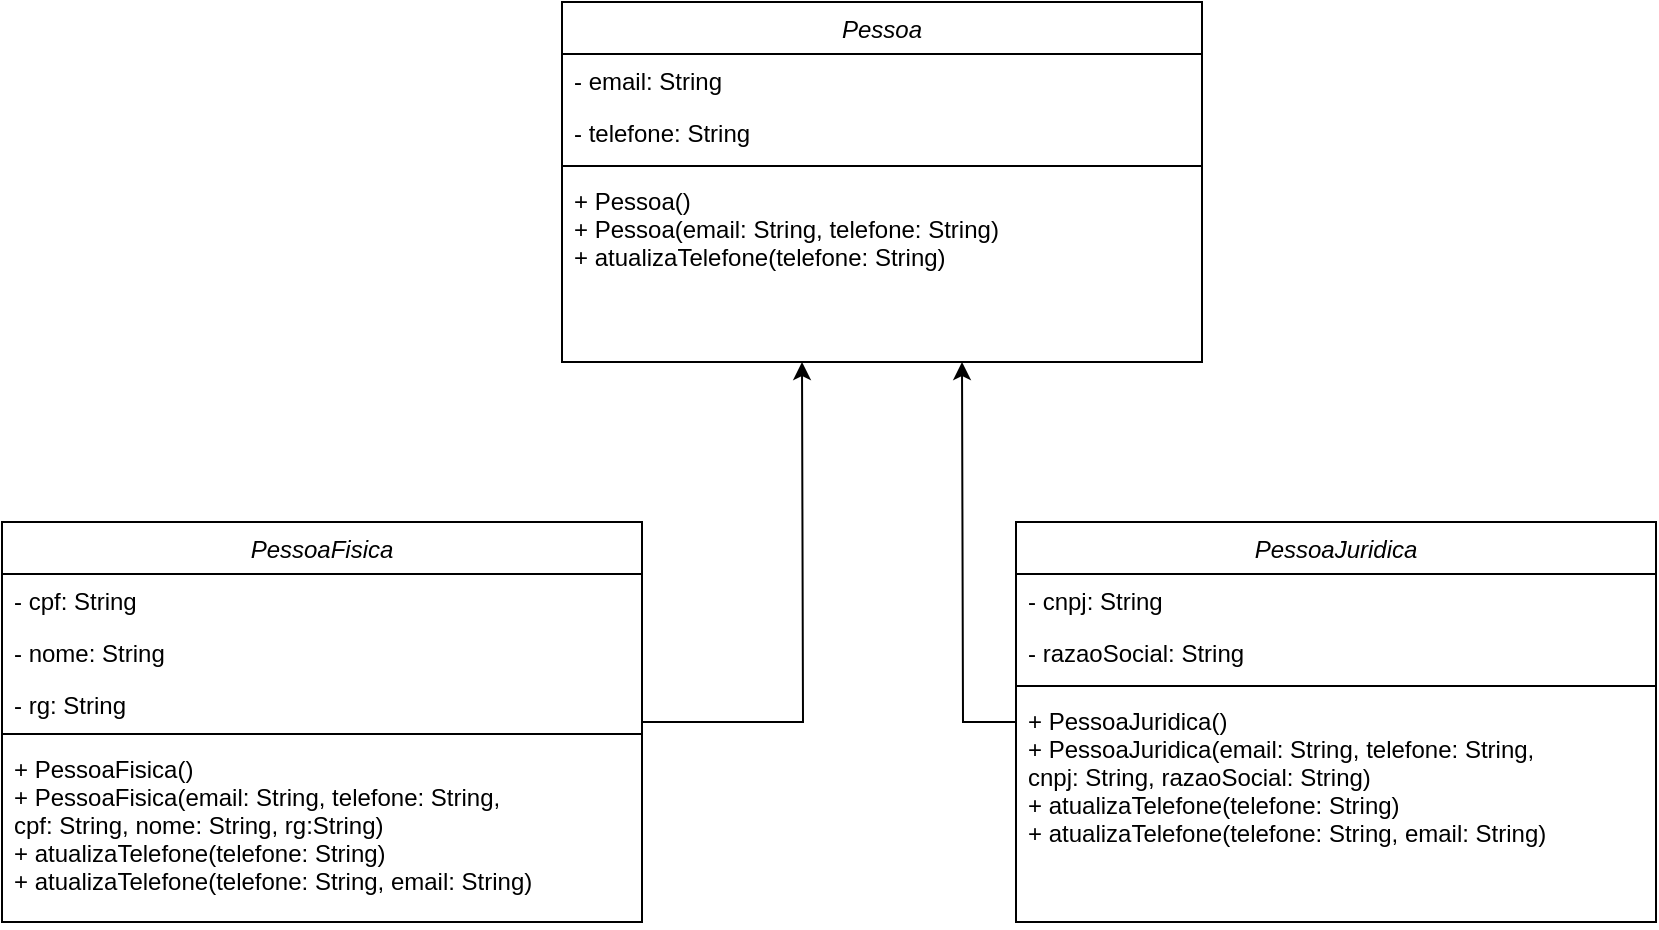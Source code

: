 <mxfile version="20.2.3" type="device"><diagram id="C5RBs43oDa-KdzZeNtuy" name="Page-1"><mxGraphModel dx="1102" dy="525" grid="1" gridSize="10" guides="1" tooltips="1" connect="1" arrows="1" fold="1" page="1" pageScale="1" pageWidth="827" pageHeight="1169" math="0" shadow="0"><root><mxCell id="WIyWlLk6GJQsqaUBKTNV-0"/><mxCell id="WIyWlLk6GJQsqaUBKTNV-1" parent="WIyWlLk6GJQsqaUBKTNV-0"/><mxCell id="-bg1PZ_XSR6o6MRK_9Y5-0" value="Pessoa" style="swimlane;fontStyle=2;align=center;verticalAlign=top;childLayout=stackLayout;horizontal=1;startSize=26;horizontalStack=0;resizeParent=1;resizeLast=0;collapsible=1;marginBottom=0;rounded=0;shadow=0;strokeWidth=1;" vertex="1" parent="WIyWlLk6GJQsqaUBKTNV-1"><mxGeometry x="280" y="20" width="320" height="180" as="geometry"><mxRectangle x="230" y="140" width="160" height="26" as="alternateBounds"/></mxGeometry></mxCell><mxCell id="-bg1PZ_XSR6o6MRK_9Y5-1" value="- email: String" style="text;align=left;verticalAlign=top;spacingLeft=4;spacingRight=4;overflow=hidden;rotatable=0;points=[[0,0.5],[1,0.5]];portConstraint=eastwest;" vertex="1" parent="-bg1PZ_XSR6o6MRK_9Y5-0"><mxGeometry y="26" width="320" height="26" as="geometry"/></mxCell><mxCell id="-bg1PZ_XSR6o6MRK_9Y5-2" value="- telefone: String" style="text;align=left;verticalAlign=top;spacingLeft=4;spacingRight=4;overflow=hidden;rotatable=0;points=[[0,0.5],[1,0.5]];portConstraint=eastwest;rounded=0;shadow=0;html=0;" vertex="1" parent="-bg1PZ_XSR6o6MRK_9Y5-0"><mxGeometry y="52" width="320" height="26" as="geometry"/></mxCell><mxCell id="-bg1PZ_XSR6o6MRK_9Y5-3" value="" style="line;html=1;strokeWidth=1;align=left;verticalAlign=middle;spacingTop=-1;spacingLeft=3;spacingRight=3;rotatable=0;labelPosition=right;points=[];portConstraint=eastwest;" vertex="1" parent="-bg1PZ_XSR6o6MRK_9Y5-0"><mxGeometry y="78" width="320" height="8" as="geometry"/></mxCell><mxCell id="-bg1PZ_XSR6o6MRK_9Y5-4" value="+ Pessoa()&#10;+ Pessoa(email: String, telefone: String)&#10;+ atualizaTelefone(telefone: String)" style="text;align=left;verticalAlign=top;spacingLeft=4;spacingRight=4;overflow=hidden;rotatable=0;points=[[0,0.5],[1,0.5]];portConstraint=eastwest;" vertex="1" parent="-bg1PZ_XSR6o6MRK_9Y5-0"><mxGeometry y="86" width="320" height="70" as="geometry"/></mxCell><mxCell id="-bg1PZ_XSR6o6MRK_9Y5-5" value="" style="edgeStyle=orthogonalEdgeStyle;rounded=0;orthogonalLoop=1;jettySize=auto;html=1;" edge="1" parent="WIyWlLk6GJQsqaUBKTNV-1" source="-bg1PZ_XSR6o6MRK_9Y5-6"><mxGeometry relative="1" as="geometry"><mxPoint x="400" y="200" as="targetPoint"/></mxGeometry></mxCell><mxCell id="-bg1PZ_XSR6o6MRK_9Y5-6" value="PessoaFisica" style="swimlane;fontStyle=2;align=center;verticalAlign=top;childLayout=stackLayout;horizontal=1;startSize=26;horizontalStack=0;resizeParent=1;resizeLast=0;collapsible=1;marginBottom=0;rounded=0;shadow=0;strokeWidth=1;" vertex="1" parent="WIyWlLk6GJQsqaUBKTNV-1"><mxGeometry y="280" width="320" height="200" as="geometry"><mxRectangle x="230" y="140" width="160" height="26" as="alternateBounds"/></mxGeometry></mxCell><mxCell id="-bg1PZ_XSR6o6MRK_9Y5-7" value="- cpf: String" style="text;align=left;verticalAlign=top;spacingLeft=4;spacingRight=4;overflow=hidden;rotatable=0;points=[[0,0.5],[1,0.5]];portConstraint=eastwest;" vertex="1" parent="-bg1PZ_XSR6o6MRK_9Y5-6"><mxGeometry y="26" width="320" height="26" as="geometry"/></mxCell><mxCell id="-bg1PZ_XSR6o6MRK_9Y5-8" value="- nome: String" style="text;align=left;verticalAlign=top;spacingLeft=4;spacingRight=4;overflow=hidden;rotatable=0;points=[[0,0.5],[1,0.5]];portConstraint=eastwest;rounded=0;shadow=0;html=0;" vertex="1" parent="-bg1PZ_XSR6o6MRK_9Y5-6"><mxGeometry y="52" width="320" height="26" as="geometry"/></mxCell><mxCell id="-bg1PZ_XSR6o6MRK_9Y5-9" value="- rg: String&#10;" style="text;align=left;verticalAlign=top;spacingLeft=4;spacingRight=4;overflow=hidden;rotatable=0;points=[[0,0.5],[1,0.5]];portConstraint=eastwest;rounded=0;shadow=0;html=0;" vertex="1" parent="-bg1PZ_XSR6o6MRK_9Y5-6"><mxGeometry y="78" width="320" height="24" as="geometry"/></mxCell><mxCell id="-bg1PZ_XSR6o6MRK_9Y5-10" value="" style="line;html=1;strokeWidth=1;align=left;verticalAlign=middle;spacingTop=-1;spacingLeft=3;spacingRight=3;rotatable=0;labelPosition=right;points=[];portConstraint=eastwest;" vertex="1" parent="-bg1PZ_XSR6o6MRK_9Y5-6"><mxGeometry y="102" width="320" height="8" as="geometry"/></mxCell><mxCell id="-bg1PZ_XSR6o6MRK_9Y5-11" value="+ PessoaFisica()&#10;+ PessoaFisica(email: String, telefone: String, &#10;cpf: String, nome: String, rg:String)&#10;+ atualizaTelefone(telefone: String)&#10;+ atualizaTelefone(telefone: String, email: String)" style="text;align=left;verticalAlign=top;spacingLeft=4;spacingRight=4;overflow=hidden;rotatable=0;points=[[0,0.5],[1,0.5]];portConstraint=eastwest;" vertex="1" parent="-bg1PZ_XSR6o6MRK_9Y5-6"><mxGeometry y="110" width="320" height="90" as="geometry"/></mxCell><mxCell id="-bg1PZ_XSR6o6MRK_9Y5-12" value="" style="edgeStyle=orthogonalEdgeStyle;rounded=0;orthogonalLoop=1;jettySize=auto;html=1;" edge="1" parent="WIyWlLk6GJQsqaUBKTNV-1" source="-bg1PZ_XSR6o6MRK_9Y5-13"><mxGeometry relative="1" as="geometry"><mxPoint x="480" y="200" as="targetPoint"/></mxGeometry></mxCell><mxCell id="-bg1PZ_XSR6o6MRK_9Y5-13" value="PessoaJuridica" style="swimlane;fontStyle=2;align=center;verticalAlign=top;childLayout=stackLayout;horizontal=1;startSize=26;horizontalStack=0;resizeParent=1;resizeLast=0;collapsible=1;marginBottom=0;rounded=0;shadow=0;strokeWidth=1;" vertex="1" parent="WIyWlLk6GJQsqaUBKTNV-1"><mxGeometry x="507" y="280" width="320" height="200" as="geometry"><mxRectangle x="230" y="140" width="160" height="26" as="alternateBounds"/></mxGeometry></mxCell><mxCell id="-bg1PZ_XSR6o6MRK_9Y5-14" value="- cnpj: String" style="text;align=left;verticalAlign=top;spacingLeft=4;spacingRight=4;overflow=hidden;rotatable=0;points=[[0,0.5],[1,0.5]];portConstraint=eastwest;" vertex="1" parent="-bg1PZ_XSR6o6MRK_9Y5-13"><mxGeometry y="26" width="320" height="26" as="geometry"/></mxCell><mxCell id="-bg1PZ_XSR6o6MRK_9Y5-15" value="- razaoSocial: String" style="text;align=left;verticalAlign=top;spacingLeft=4;spacingRight=4;overflow=hidden;rotatable=0;points=[[0,0.5],[1,0.5]];portConstraint=eastwest;rounded=0;shadow=0;html=0;" vertex="1" parent="-bg1PZ_XSR6o6MRK_9Y5-13"><mxGeometry y="52" width="320" height="26" as="geometry"/></mxCell><mxCell id="-bg1PZ_XSR6o6MRK_9Y5-16" value="" style="line;html=1;strokeWidth=1;align=left;verticalAlign=middle;spacingTop=-1;spacingLeft=3;spacingRight=3;rotatable=0;labelPosition=right;points=[];portConstraint=eastwest;" vertex="1" parent="-bg1PZ_XSR6o6MRK_9Y5-13"><mxGeometry y="78" width="320" height="8" as="geometry"/></mxCell><mxCell id="-bg1PZ_XSR6o6MRK_9Y5-17" value="+ PessoaJuridica()&#10;+ PessoaJuridica(email: String, telefone: String, &#10;cnpj: String, razaoSocial: String)&#10;+ atualizaTelefone(telefone: String)&#10;+ atualizaTelefone(telefone: String, email: String)" style="text;align=left;verticalAlign=top;spacingLeft=4;spacingRight=4;overflow=hidden;rotatable=0;points=[[0,0.5],[1,0.5]];portConstraint=eastwest;" vertex="1" parent="-bg1PZ_XSR6o6MRK_9Y5-13"><mxGeometry y="86" width="320" height="114" as="geometry"/></mxCell></root></mxGraphModel></diagram></mxfile>